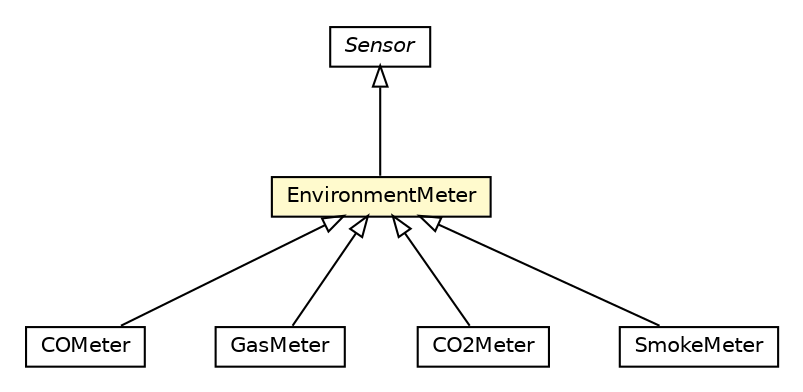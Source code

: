 #!/usr/local/bin/dot
#
# Class diagram 
# Generated by UMLGraph version R5_6-24-gf6e263 (http://www.umlgraph.org/)
#

digraph G {
	edge [fontname="Helvetica",fontsize=10,labelfontname="Helvetica",labelfontsize=10];
	node [fontname="Helvetica",fontsize=10,shape=plaintext];
	nodesep=0.25;
	ranksep=0.5;
	// org.universAAL.ontology.device.COMeter
	c160371 [label=<<table title="org.universAAL.ontology.device.COMeter" border="0" cellborder="1" cellspacing="0" cellpadding="2" port="p" href="./COMeter.html">
		<tr><td><table border="0" cellspacing="0" cellpadding="1">
<tr><td align="center" balign="center"> COMeter </td></tr>
		</table></td></tr>
		</table>>, URL="./COMeter.html", fontname="Helvetica", fontcolor="black", fontsize=10.0];
	// org.universAAL.ontology.device.GasMeter
	c160381 [label=<<table title="org.universAAL.ontology.device.GasMeter" border="0" cellborder="1" cellspacing="0" cellpadding="2" port="p" href="./GasMeter.html">
		<tr><td><table border="0" cellspacing="0" cellpadding="1">
<tr><td align="center" balign="center"> GasMeter </td></tr>
		</table></td></tr>
		</table>>, URL="./GasMeter.html", fontname="Helvetica", fontcolor="black", fontsize=10.0];
	// org.universAAL.ontology.device.CO2Meter
	c160391 [label=<<table title="org.universAAL.ontology.device.CO2Meter" border="0" cellborder="1" cellspacing="0" cellpadding="2" port="p" href="./CO2Meter.html">
		<tr><td><table border="0" cellspacing="0" cellpadding="1">
<tr><td align="center" balign="center"> CO2Meter </td></tr>
		</table></td></tr>
		</table>>, URL="./CO2Meter.html", fontname="Helvetica", fontcolor="black", fontsize=10.0];
	// org.universAAL.ontology.device.Sensor
	c160424 [label=<<table title="org.universAAL.ontology.device.Sensor" border="0" cellborder="1" cellspacing="0" cellpadding="2" port="p" href="./Sensor.html">
		<tr><td><table border="0" cellspacing="0" cellpadding="1">
<tr><td align="center" balign="center"><font face="Helvetica-Oblique"> Sensor </font></td></tr>
		</table></td></tr>
		</table>>, URL="./Sensor.html", fontname="Helvetica", fontcolor="black", fontsize=10.0];
	// org.universAAL.ontology.device.EnvironmentMeter
	c160425 [label=<<table title="org.universAAL.ontology.device.EnvironmentMeter" border="0" cellborder="1" cellspacing="0" cellpadding="2" port="p" bgcolor="lemonChiffon" href="./EnvironmentMeter.html">
		<tr><td><table border="0" cellspacing="0" cellpadding="1">
<tr><td align="center" balign="center"> EnvironmentMeter </td></tr>
		</table></td></tr>
		</table>>, URL="./EnvironmentMeter.html", fontname="Helvetica", fontcolor="black", fontsize=10.0];
	// org.universAAL.ontology.device.SmokeMeter
	c160426 [label=<<table title="org.universAAL.ontology.device.SmokeMeter" border="0" cellborder="1" cellspacing="0" cellpadding="2" port="p" href="./SmokeMeter.html">
		<tr><td><table border="0" cellspacing="0" cellpadding="1">
<tr><td align="center" balign="center"> SmokeMeter </td></tr>
		</table></td></tr>
		</table>>, URL="./SmokeMeter.html", fontname="Helvetica", fontcolor="black", fontsize=10.0];
	//org.universAAL.ontology.device.COMeter extends org.universAAL.ontology.device.EnvironmentMeter
	c160425:p -> c160371:p [dir=back,arrowtail=empty];
	//org.universAAL.ontology.device.GasMeter extends org.universAAL.ontology.device.EnvironmentMeter
	c160425:p -> c160381:p [dir=back,arrowtail=empty];
	//org.universAAL.ontology.device.CO2Meter extends org.universAAL.ontology.device.EnvironmentMeter
	c160425:p -> c160391:p [dir=back,arrowtail=empty];
	//org.universAAL.ontology.device.EnvironmentMeter extends org.universAAL.ontology.device.Sensor
	c160424:p -> c160425:p [dir=back,arrowtail=empty];
	//org.universAAL.ontology.device.SmokeMeter extends org.universAAL.ontology.device.EnvironmentMeter
	c160425:p -> c160426:p [dir=back,arrowtail=empty];
}

